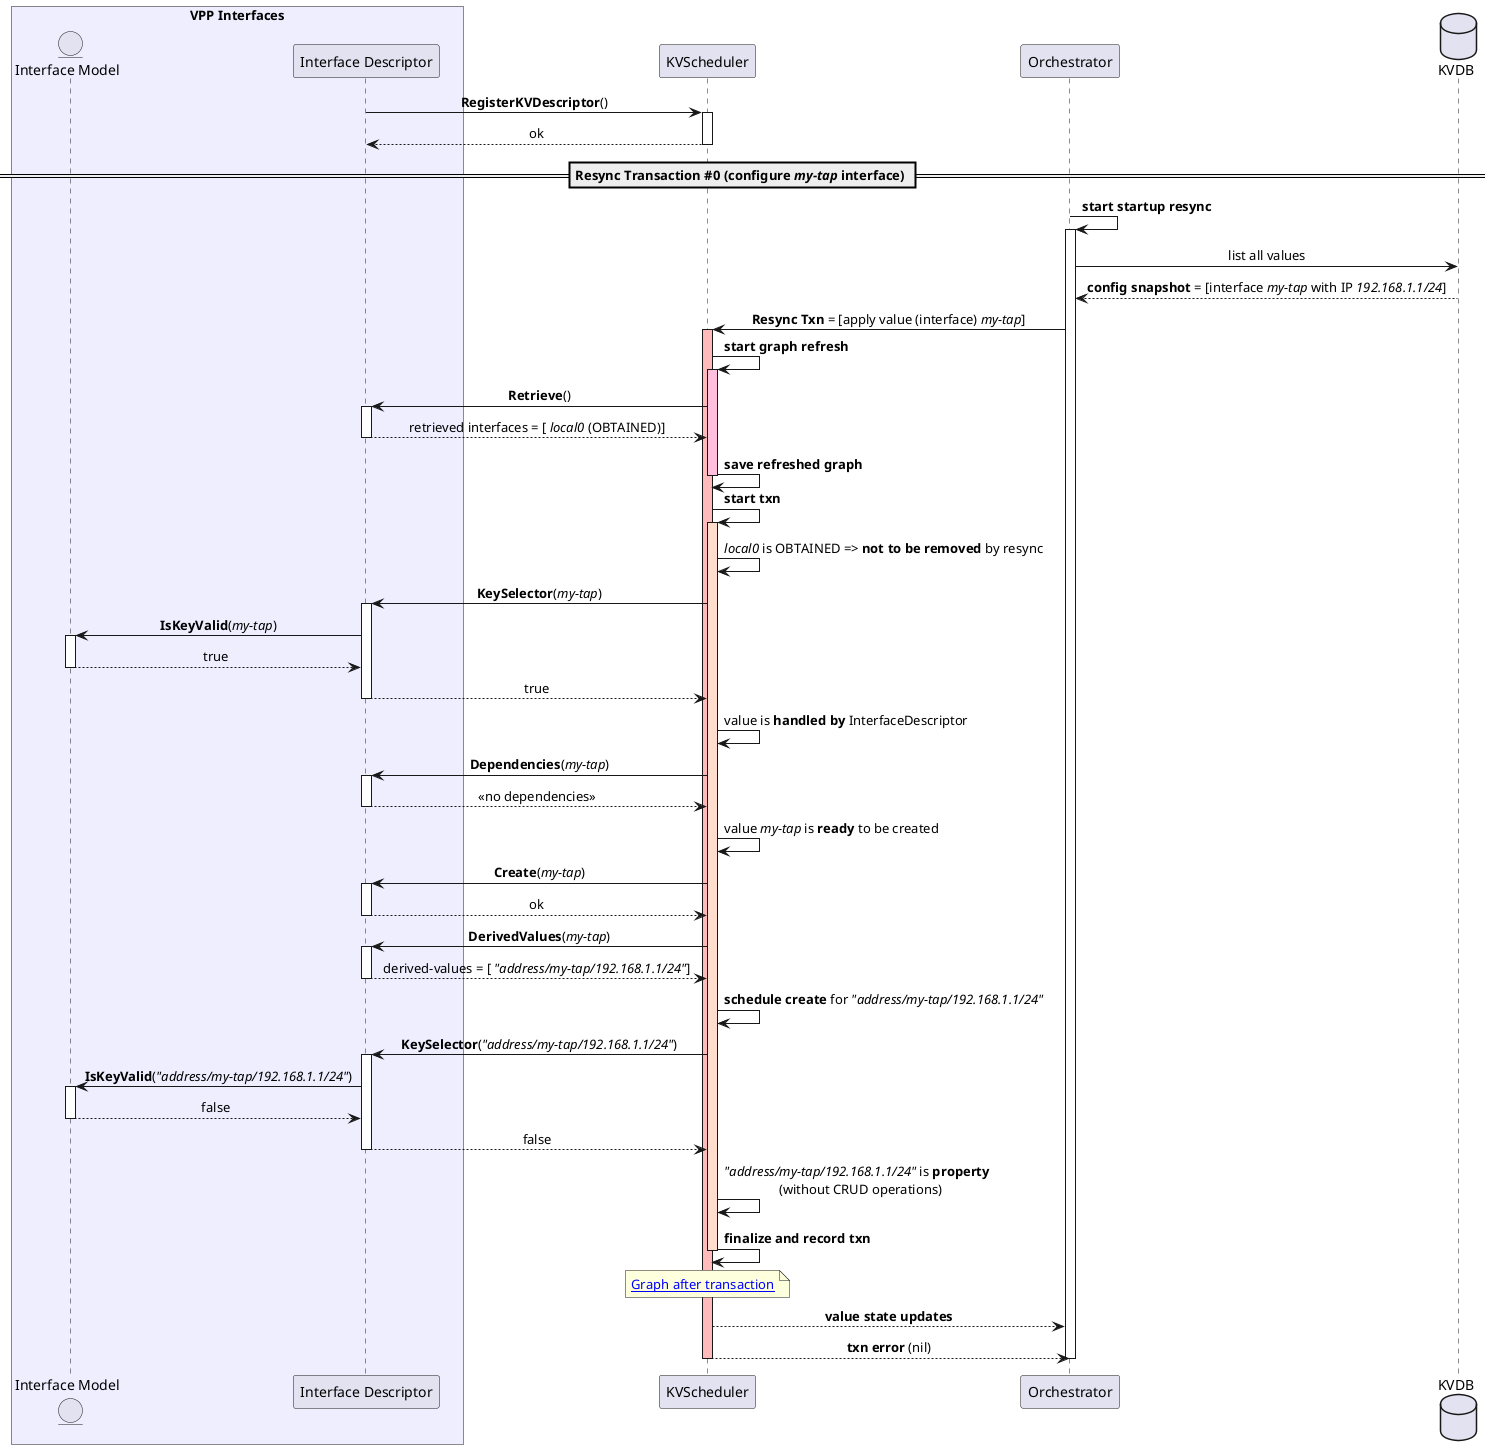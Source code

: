 @startuml

skinparam ParticipantPadding 20
skinparam BoxPadding 10
skinparam SequenceMessageAlign center

box "VPP Interfaces" #EEEEFF
entity IM as "Interface Model"
participant ID as "Interface Descriptor"
end box
participant KVS as "KVScheduler"
participant ORCH as "Orchestrator"
database DB as "KVDB"

ID -> KVS: **RegisterKVDescriptor**()
activate KVS
 KVS --> ID: ok
deactivate KVS

== Resync Transaction #0 (configure //my-tap// interface) ==

ORCH -> ORCH: **start startup resync**
activate ORCH
ORCH -> DB: list all values
DB --> ORCH: **config snapshot** = [interface //my-tap// with IP //192.168.1.1/24//]
ORCH -> KVS: **Resync Txn** = [apply value (interface) //my-tap//]
activate KVS  #FFBBBB

KVS -> KVS: **start graph refresh**
 activate KVS  #FFBFDD
  KVS -> ID: **Retrieve**()
   activate ID
    ID --> KVS: retrieved interfaces = [ //local0// (OBTAINED)]
   deactivate ID
  KVS -> KVS: **save refreshed graph**
 deactivate KVS

KVS -> KVS: **start txn**
 activate KVS  #FFDDCC
  KVS -> KVS: //local0// is OBTAINED => **not to be removed** by resync
 KVS -> ID: **KeySelector**(//my-tap//)
  activate ID
   ID -> IM: **IsKeyValid**(//my-tap//)
   activate IM
    IM --> ID: true
   deactivate IM
   ID --> KVS: true
  deactivate ID
 KVS -> KVS: value is **handled by** InterfaceDescriptor
 KVS -> ID: **Dependencies**(//my-tap//)
  activate ID
   ID --> KVS: << no dependencies >>
  deactivate ID
 KVS -> KVS: value //my-tap// is **ready** to be created
 KVS -> ID: **Create**(//my-tap//)
  activate ID
   ID --> KVS: ok
  deactivate ID

 KVS -> ID: **DerivedValues**(//my-tap//)
  activate ID
   ID --> KVS: derived-values = [ //"address/my-tap/192.168.1.1/24"//]
  deactivate ID
  KVS -> KVS: **schedule create** for //"address/my-tap/192.168.1.1/24"//
  KVS -> ID: **KeySelector**(//"address/my-tap/192.168.1.1/24"//)
  activate ID
   ID -> IM: **IsKeyValid**(//"address/my-tap/192.168.1.1/24"//)
   activate IM
   IM --> ID: false
   deactivate IM
   ID --> KVS: false
  deactivate ID
 KVS -> KVS: //"address/my-tap/192.168.1.1/24"// is **property** \n (without CRUD operations)

 KVS -> KVS: **finalize and record txn**
 deactivate KVS

 note over KVS: [[https://raw.githubusercontent.com/milanlenco/vpp-agent/kvs-docs/docs/kvscheduler/cfd/graph/interface_created.svg?sanitize=true Graph after transaction]]

KVS --> ORCH: **value state updates**
KVS --> ORCH: **txn error** (nil)
deactivate KVS
deactivate ORCH

@enduml